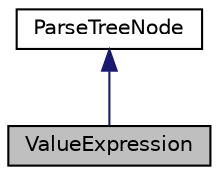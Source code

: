 digraph "ValueExpression"
{
  edge [fontname="Helvetica",fontsize="10",labelfontname="Helvetica",labelfontsize="10"];
  node [fontname="Helvetica",fontsize="10",shape=record];
  Node28 [label="ValueExpression",height=0.2,width=0.4,color="black", fillcolor="grey75", style="filled", fontcolor="black"];
  Node29 -> Node28 [dir="back",color="midnightblue",fontsize="10",style="solid",fontname="Helvetica"];
  Node29 [label="ParseTreeNode",height=0.2,width=0.4,color="black", fillcolor="white", style="filled",URL="$classParseTreeNode.html"];
}
